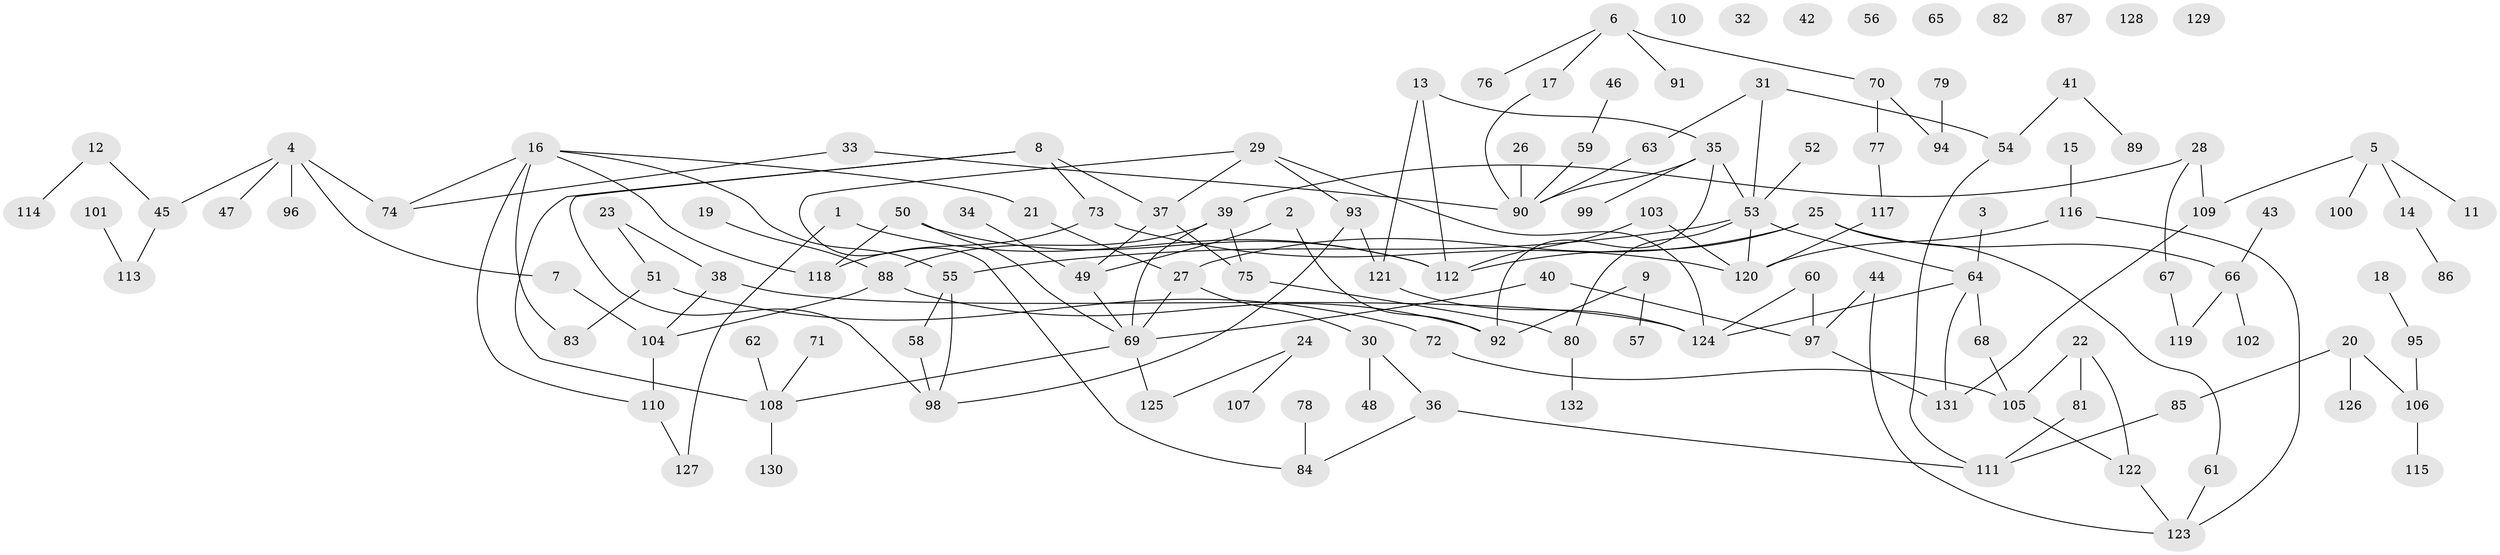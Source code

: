 // Generated by graph-tools (version 1.1) at 2025/49/03/09/25 03:49:09]
// undirected, 132 vertices, 159 edges
graph export_dot {
graph [start="1"]
  node [color=gray90,style=filled];
  1;
  2;
  3;
  4;
  5;
  6;
  7;
  8;
  9;
  10;
  11;
  12;
  13;
  14;
  15;
  16;
  17;
  18;
  19;
  20;
  21;
  22;
  23;
  24;
  25;
  26;
  27;
  28;
  29;
  30;
  31;
  32;
  33;
  34;
  35;
  36;
  37;
  38;
  39;
  40;
  41;
  42;
  43;
  44;
  45;
  46;
  47;
  48;
  49;
  50;
  51;
  52;
  53;
  54;
  55;
  56;
  57;
  58;
  59;
  60;
  61;
  62;
  63;
  64;
  65;
  66;
  67;
  68;
  69;
  70;
  71;
  72;
  73;
  74;
  75;
  76;
  77;
  78;
  79;
  80;
  81;
  82;
  83;
  84;
  85;
  86;
  87;
  88;
  89;
  90;
  91;
  92;
  93;
  94;
  95;
  96;
  97;
  98;
  99;
  100;
  101;
  102;
  103;
  104;
  105;
  106;
  107;
  108;
  109;
  110;
  111;
  112;
  113;
  114;
  115;
  116;
  117;
  118;
  119;
  120;
  121;
  122;
  123;
  124;
  125;
  126;
  127;
  128;
  129;
  130;
  131;
  132;
  1 -- 112;
  1 -- 127;
  2 -- 49;
  2 -- 92;
  3 -- 64;
  4 -- 7;
  4 -- 45;
  4 -- 47;
  4 -- 74;
  4 -- 96;
  5 -- 11;
  5 -- 14;
  5 -- 100;
  5 -- 109;
  6 -- 17;
  6 -- 70;
  6 -- 76;
  6 -- 91;
  7 -- 104;
  8 -- 37;
  8 -- 73;
  8 -- 98;
  8 -- 108;
  9 -- 57;
  9 -- 92;
  12 -- 45;
  12 -- 114;
  13 -- 35;
  13 -- 112;
  13 -- 121;
  14 -- 86;
  15 -- 116;
  16 -- 21;
  16 -- 55;
  16 -- 74;
  16 -- 83;
  16 -- 110;
  16 -- 118;
  17 -- 90;
  18 -- 95;
  19 -- 88;
  20 -- 85;
  20 -- 106;
  20 -- 126;
  21 -- 27;
  22 -- 81;
  22 -- 105;
  22 -- 122;
  23 -- 38;
  23 -- 51;
  24 -- 107;
  24 -- 125;
  25 -- 27;
  25 -- 61;
  25 -- 66;
  25 -- 112;
  26 -- 90;
  27 -- 30;
  27 -- 69;
  28 -- 39;
  28 -- 67;
  28 -- 109;
  29 -- 37;
  29 -- 84;
  29 -- 93;
  29 -- 124;
  30 -- 36;
  30 -- 48;
  31 -- 53;
  31 -- 54;
  31 -- 63;
  33 -- 74;
  33 -- 90;
  34 -- 49;
  35 -- 53;
  35 -- 90;
  35 -- 92;
  35 -- 99;
  36 -- 84;
  36 -- 111;
  37 -- 49;
  37 -- 75;
  38 -- 104;
  38 -- 124;
  39 -- 69;
  39 -- 75;
  39 -- 88;
  40 -- 69;
  40 -- 97;
  41 -- 54;
  41 -- 89;
  43 -- 66;
  44 -- 97;
  44 -- 123;
  45 -- 113;
  46 -- 59;
  49 -- 69;
  50 -- 69;
  50 -- 112;
  50 -- 118;
  51 -- 72;
  51 -- 83;
  52 -- 53;
  53 -- 55;
  53 -- 64;
  53 -- 80;
  53 -- 120;
  54 -- 111;
  55 -- 58;
  55 -- 98;
  58 -- 98;
  59 -- 90;
  60 -- 97;
  60 -- 124;
  61 -- 123;
  62 -- 108;
  63 -- 90;
  64 -- 68;
  64 -- 124;
  64 -- 131;
  66 -- 102;
  66 -- 119;
  67 -- 119;
  68 -- 105;
  69 -- 108;
  69 -- 125;
  70 -- 77;
  70 -- 94;
  71 -- 108;
  72 -- 105;
  73 -- 118;
  73 -- 120;
  75 -- 80;
  77 -- 117;
  78 -- 84;
  79 -- 94;
  80 -- 132;
  81 -- 111;
  85 -- 111;
  88 -- 92;
  88 -- 104;
  93 -- 98;
  93 -- 121;
  95 -- 106;
  97 -- 131;
  101 -- 113;
  103 -- 112;
  103 -- 120;
  104 -- 110;
  105 -- 122;
  106 -- 115;
  108 -- 130;
  109 -- 131;
  110 -- 127;
  116 -- 120;
  116 -- 123;
  117 -- 120;
  121 -- 124;
  122 -- 123;
}
